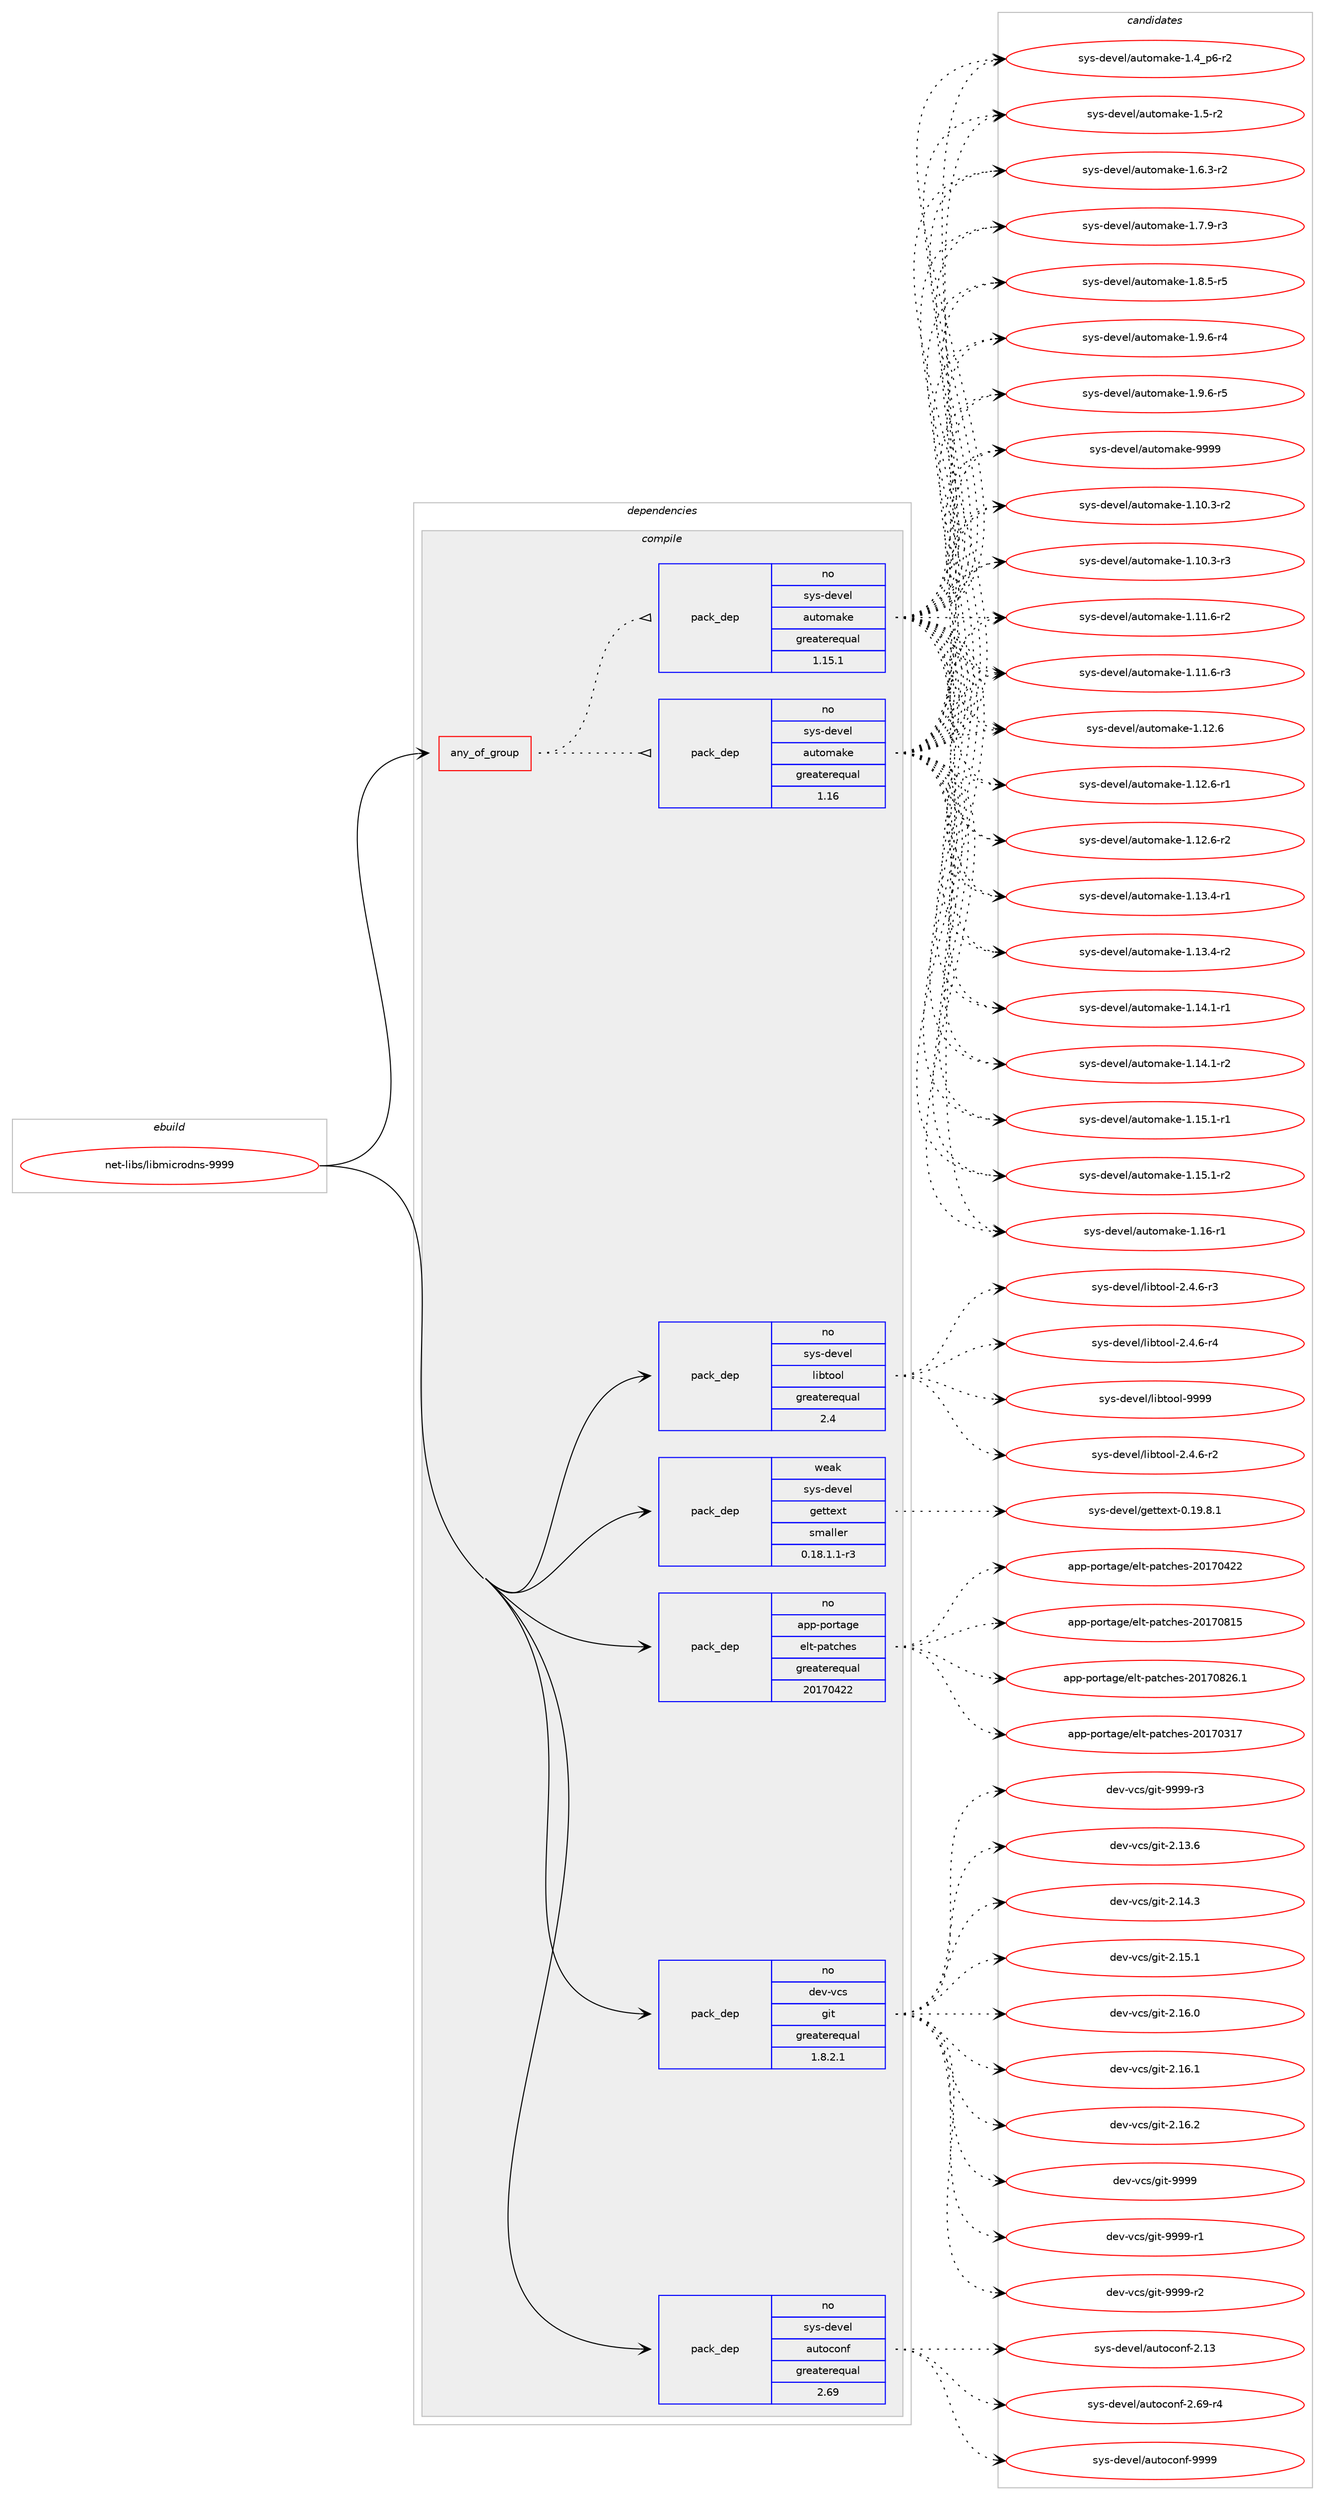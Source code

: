 digraph prolog {

# *************
# Graph options
# *************

newrank=true;
concentrate=true;
compound=true;
graph [rankdir=LR,fontname=Helvetica,fontsize=10,ranksep=1.5];#, ranksep=2.5, nodesep=0.2];
edge  [arrowhead=vee];
node  [fontname=Helvetica,fontsize=10];

# **********
# The ebuild
# **********

subgraph cluster_leftcol {
color=gray;
rank=same;
label=<<i>ebuild</i>>;
id [label="net-libs/libmicrodns-9999", color=red, width=4, href="../net-libs/libmicrodns-9999.svg"];
}

# ****************
# The dependencies
# ****************

subgraph cluster_midcol {
color=gray;
label=<<i>dependencies</i>>;
subgraph cluster_compile {
fillcolor="#eeeeee";
style=filled;
label=<<i>compile</i>>;
subgraph any16 {
dependency563 [label=<<TABLE BORDER="0" CELLBORDER="1" CELLSPACING="0" CELLPADDING="4"><TR><TD CELLPADDING="10">any_of_group</TD></TR></TABLE>>, shape=none, color=red];subgraph pack428 {
dependency564 [label=<<TABLE BORDER="0" CELLBORDER="1" CELLSPACING="0" CELLPADDING="4" WIDTH="220"><TR><TD ROWSPAN="6" CELLPADDING="30">pack_dep</TD></TR><TR><TD WIDTH="110">no</TD></TR><TR><TD>sys-devel</TD></TR><TR><TD>automake</TD></TR><TR><TD>greaterequal</TD></TR><TR><TD>1.16</TD></TR></TABLE>>, shape=none, color=blue];
}
dependency563:e -> dependency564:w [weight=20,style="dotted",arrowhead="oinv"];
subgraph pack429 {
dependency565 [label=<<TABLE BORDER="0" CELLBORDER="1" CELLSPACING="0" CELLPADDING="4" WIDTH="220"><TR><TD ROWSPAN="6" CELLPADDING="30">pack_dep</TD></TR><TR><TD WIDTH="110">no</TD></TR><TR><TD>sys-devel</TD></TR><TR><TD>automake</TD></TR><TR><TD>greaterequal</TD></TR><TR><TD>1.15.1</TD></TR></TABLE>>, shape=none, color=blue];
}
dependency563:e -> dependency565:w [weight=20,style="dotted",arrowhead="oinv"];
}
id:e -> dependency563:w [weight=20,style="solid",arrowhead="vee"];
subgraph pack430 {
dependency566 [label=<<TABLE BORDER="0" CELLBORDER="1" CELLSPACING="0" CELLPADDING="4" WIDTH="220"><TR><TD ROWSPAN="6" CELLPADDING="30">pack_dep</TD></TR><TR><TD WIDTH="110">no</TD></TR><TR><TD>app-portage</TD></TR><TR><TD>elt-patches</TD></TR><TR><TD>greaterequal</TD></TR><TR><TD>20170422</TD></TR></TABLE>>, shape=none, color=blue];
}
id:e -> dependency566:w [weight=20,style="solid",arrowhead="vee"];
subgraph pack431 {
dependency567 [label=<<TABLE BORDER="0" CELLBORDER="1" CELLSPACING="0" CELLPADDING="4" WIDTH="220"><TR><TD ROWSPAN="6" CELLPADDING="30">pack_dep</TD></TR><TR><TD WIDTH="110">no</TD></TR><TR><TD>dev-vcs</TD></TR><TR><TD>git</TD></TR><TR><TD>greaterequal</TD></TR><TR><TD>1.8.2.1</TD></TR></TABLE>>, shape=none, color=blue];
}
id:e -> dependency567:w [weight=20,style="solid",arrowhead="vee"];
subgraph pack432 {
dependency568 [label=<<TABLE BORDER="0" CELLBORDER="1" CELLSPACING="0" CELLPADDING="4" WIDTH="220"><TR><TD ROWSPAN="6" CELLPADDING="30">pack_dep</TD></TR><TR><TD WIDTH="110">no</TD></TR><TR><TD>sys-devel</TD></TR><TR><TD>autoconf</TD></TR><TR><TD>greaterequal</TD></TR><TR><TD>2.69</TD></TR></TABLE>>, shape=none, color=blue];
}
id:e -> dependency568:w [weight=20,style="solid",arrowhead="vee"];
subgraph pack433 {
dependency569 [label=<<TABLE BORDER="0" CELLBORDER="1" CELLSPACING="0" CELLPADDING="4" WIDTH="220"><TR><TD ROWSPAN="6" CELLPADDING="30">pack_dep</TD></TR><TR><TD WIDTH="110">no</TD></TR><TR><TD>sys-devel</TD></TR><TR><TD>libtool</TD></TR><TR><TD>greaterequal</TD></TR><TR><TD>2.4</TD></TR></TABLE>>, shape=none, color=blue];
}
id:e -> dependency569:w [weight=20,style="solid",arrowhead="vee"];
subgraph pack434 {
dependency570 [label=<<TABLE BORDER="0" CELLBORDER="1" CELLSPACING="0" CELLPADDING="4" WIDTH="220"><TR><TD ROWSPAN="6" CELLPADDING="30">pack_dep</TD></TR><TR><TD WIDTH="110">weak</TD></TR><TR><TD>sys-devel</TD></TR><TR><TD>gettext</TD></TR><TR><TD>smaller</TD></TR><TR><TD>0.18.1.1-r3</TD></TR></TABLE>>, shape=none, color=blue];
}
id:e -> dependency570:w [weight=20,style="solid",arrowhead="vee"];
}
subgraph cluster_compileandrun {
fillcolor="#eeeeee";
style=filled;
label=<<i>compile and run</i>>;
}
subgraph cluster_run {
fillcolor="#eeeeee";
style=filled;
label=<<i>run</i>>;
}
}

# **************
# The candidates
# **************

subgraph cluster_choices {
rank=same;
color=gray;
label=<<i>candidates</i>>;

subgraph choice428 {
color=black;
nodesep=1;
choice11512111545100101118101108479711711611110997107101454946494846514511450 [label="sys-devel/automake-1.10.3-r2", color=red, width=4,href="../sys-devel/automake-1.10.3-r2.svg"];
choice11512111545100101118101108479711711611110997107101454946494846514511451 [label="sys-devel/automake-1.10.3-r3", color=red, width=4,href="../sys-devel/automake-1.10.3-r3.svg"];
choice11512111545100101118101108479711711611110997107101454946494946544511450 [label="sys-devel/automake-1.11.6-r2", color=red, width=4,href="../sys-devel/automake-1.11.6-r2.svg"];
choice11512111545100101118101108479711711611110997107101454946494946544511451 [label="sys-devel/automake-1.11.6-r3", color=red, width=4,href="../sys-devel/automake-1.11.6-r3.svg"];
choice1151211154510010111810110847971171161111099710710145494649504654 [label="sys-devel/automake-1.12.6", color=red, width=4,href="../sys-devel/automake-1.12.6.svg"];
choice11512111545100101118101108479711711611110997107101454946495046544511449 [label="sys-devel/automake-1.12.6-r1", color=red, width=4,href="../sys-devel/automake-1.12.6-r1.svg"];
choice11512111545100101118101108479711711611110997107101454946495046544511450 [label="sys-devel/automake-1.12.6-r2", color=red, width=4,href="../sys-devel/automake-1.12.6-r2.svg"];
choice11512111545100101118101108479711711611110997107101454946495146524511449 [label="sys-devel/automake-1.13.4-r1", color=red, width=4,href="../sys-devel/automake-1.13.4-r1.svg"];
choice11512111545100101118101108479711711611110997107101454946495146524511450 [label="sys-devel/automake-1.13.4-r2", color=red, width=4,href="../sys-devel/automake-1.13.4-r2.svg"];
choice11512111545100101118101108479711711611110997107101454946495246494511449 [label="sys-devel/automake-1.14.1-r1", color=red, width=4,href="../sys-devel/automake-1.14.1-r1.svg"];
choice11512111545100101118101108479711711611110997107101454946495246494511450 [label="sys-devel/automake-1.14.1-r2", color=red, width=4,href="../sys-devel/automake-1.14.1-r2.svg"];
choice11512111545100101118101108479711711611110997107101454946495346494511449 [label="sys-devel/automake-1.15.1-r1", color=red, width=4,href="../sys-devel/automake-1.15.1-r1.svg"];
choice11512111545100101118101108479711711611110997107101454946495346494511450 [label="sys-devel/automake-1.15.1-r2", color=red, width=4,href="../sys-devel/automake-1.15.1-r2.svg"];
choice1151211154510010111810110847971171161111099710710145494649544511449 [label="sys-devel/automake-1.16-r1", color=red, width=4,href="../sys-devel/automake-1.16-r1.svg"];
choice115121115451001011181011084797117116111109971071014549465295112544511450 [label="sys-devel/automake-1.4_p6-r2", color=red, width=4,href="../sys-devel/automake-1.4_p6-r2.svg"];
choice11512111545100101118101108479711711611110997107101454946534511450 [label="sys-devel/automake-1.5-r2", color=red, width=4,href="../sys-devel/automake-1.5-r2.svg"];
choice115121115451001011181011084797117116111109971071014549465446514511450 [label="sys-devel/automake-1.6.3-r2", color=red, width=4,href="../sys-devel/automake-1.6.3-r2.svg"];
choice115121115451001011181011084797117116111109971071014549465546574511451 [label="sys-devel/automake-1.7.9-r3", color=red, width=4,href="../sys-devel/automake-1.7.9-r3.svg"];
choice115121115451001011181011084797117116111109971071014549465646534511453 [label="sys-devel/automake-1.8.5-r5", color=red, width=4,href="../sys-devel/automake-1.8.5-r5.svg"];
choice115121115451001011181011084797117116111109971071014549465746544511452 [label="sys-devel/automake-1.9.6-r4", color=red, width=4,href="../sys-devel/automake-1.9.6-r4.svg"];
choice115121115451001011181011084797117116111109971071014549465746544511453 [label="sys-devel/automake-1.9.6-r5", color=red, width=4,href="../sys-devel/automake-1.9.6-r5.svg"];
choice115121115451001011181011084797117116111109971071014557575757 [label="sys-devel/automake-9999", color=red, width=4,href="../sys-devel/automake-9999.svg"];
dependency564:e -> choice11512111545100101118101108479711711611110997107101454946494846514511450:w [style=dotted,weight="100"];
dependency564:e -> choice11512111545100101118101108479711711611110997107101454946494846514511451:w [style=dotted,weight="100"];
dependency564:e -> choice11512111545100101118101108479711711611110997107101454946494946544511450:w [style=dotted,weight="100"];
dependency564:e -> choice11512111545100101118101108479711711611110997107101454946494946544511451:w [style=dotted,weight="100"];
dependency564:e -> choice1151211154510010111810110847971171161111099710710145494649504654:w [style=dotted,weight="100"];
dependency564:e -> choice11512111545100101118101108479711711611110997107101454946495046544511449:w [style=dotted,weight="100"];
dependency564:e -> choice11512111545100101118101108479711711611110997107101454946495046544511450:w [style=dotted,weight="100"];
dependency564:e -> choice11512111545100101118101108479711711611110997107101454946495146524511449:w [style=dotted,weight="100"];
dependency564:e -> choice11512111545100101118101108479711711611110997107101454946495146524511450:w [style=dotted,weight="100"];
dependency564:e -> choice11512111545100101118101108479711711611110997107101454946495246494511449:w [style=dotted,weight="100"];
dependency564:e -> choice11512111545100101118101108479711711611110997107101454946495246494511450:w [style=dotted,weight="100"];
dependency564:e -> choice11512111545100101118101108479711711611110997107101454946495346494511449:w [style=dotted,weight="100"];
dependency564:e -> choice11512111545100101118101108479711711611110997107101454946495346494511450:w [style=dotted,weight="100"];
dependency564:e -> choice1151211154510010111810110847971171161111099710710145494649544511449:w [style=dotted,weight="100"];
dependency564:e -> choice115121115451001011181011084797117116111109971071014549465295112544511450:w [style=dotted,weight="100"];
dependency564:e -> choice11512111545100101118101108479711711611110997107101454946534511450:w [style=dotted,weight="100"];
dependency564:e -> choice115121115451001011181011084797117116111109971071014549465446514511450:w [style=dotted,weight="100"];
dependency564:e -> choice115121115451001011181011084797117116111109971071014549465546574511451:w [style=dotted,weight="100"];
dependency564:e -> choice115121115451001011181011084797117116111109971071014549465646534511453:w [style=dotted,weight="100"];
dependency564:e -> choice115121115451001011181011084797117116111109971071014549465746544511452:w [style=dotted,weight="100"];
dependency564:e -> choice115121115451001011181011084797117116111109971071014549465746544511453:w [style=dotted,weight="100"];
dependency564:e -> choice115121115451001011181011084797117116111109971071014557575757:w [style=dotted,weight="100"];
}
subgraph choice429 {
color=black;
nodesep=1;
choice11512111545100101118101108479711711611110997107101454946494846514511450 [label="sys-devel/automake-1.10.3-r2", color=red, width=4,href="../sys-devel/automake-1.10.3-r2.svg"];
choice11512111545100101118101108479711711611110997107101454946494846514511451 [label="sys-devel/automake-1.10.3-r3", color=red, width=4,href="../sys-devel/automake-1.10.3-r3.svg"];
choice11512111545100101118101108479711711611110997107101454946494946544511450 [label="sys-devel/automake-1.11.6-r2", color=red, width=4,href="../sys-devel/automake-1.11.6-r2.svg"];
choice11512111545100101118101108479711711611110997107101454946494946544511451 [label="sys-devel/automake-1.11.6-r3", color=red, width=4,href="../sys-devel/automake-1.11.6-r3.svg"];
choice1151211154510010111810110847971171161111099710710145494649504654 [label="sys-devel/automake-1.12.6", color=red, width=4,href="../sys-devel/automake-1.12.6.svg"];
choice11512111545100101118101108479711711611110997107101454946495046544511449 [label="sys-devel/automake-1.12.6-r1", color=red, width=4,href="../sys-devel/automake-1.12.6-r1.svg"];
choice11512111545100101118101108479711711611110997107101454946495046544511450 [label="sys-devel/automake-1.12.6-r2", color=red, width=4,href="../sys-devel/automake-1.12.6-r2.svg"];
choice11512111545100101118101108479711711611110997107101454946495146524511449 [label="sys-devel/automake-1.13.4-r1", color=red, width=4,href="../sys-devel/automake-1.13.4-r1.svg"];
choice11512111545100101118101108479711711611110997107101454946495146524511450 [label="sys-devel/automake-1.13.4-r2", color=red, width=4,href="../sys-devel/automake-1.13.4-r2.svg"];
choice11512111545100101118101108479711711611110997107101454946495246494511449 [label="sys-devel/automake-1.14.1-r1", color=red, width=4,href="../sys-devel/automake-1.14.1-r1.svg"];
choice11512111545100101118101108479711711611110997107101454946495246494511450 [label="sys-devel/automake-1.14.1-r2", color=red, width=4,href="../sys-devel/automake-1.14.1-r2.svg"];
choice11512111545100101118101108479711711611110997107101454946495346494511449 [label="sys-devel/automake-1.15.1-r1", color=red, width=4,href="../sys-devel/automake-1.15.1-r1.svg"];
choice11512111545100101118101108479711711611110997107101454946495346494511450 [label="sys-devel/automake-1.15.1-r2", color=red, width=4,href="../sys-devel/automake-1.15.1-r2.svg"];
choice1151211154510010111810110847971171161111099710710145494649544511449 [label="sys-devel/automake-1.16-r1", color=red, width=4,href="../sys-devel/automake-1.16-r1.svg"];
choice115121115451001011181011084797117116111109971071014549465295112544511450 [label="sys-devel/automake-1.4_p6-r2", color=red, width=4,href="../sys-devel/automake-1.4_p6-r2.svg"];
choice11512111545100101118101108479711711611110997107101454946534511450 [label="sys-devel/automake-1.5-r2", color=red, width=4,href="../sys-devel/automake-1.5-r2.svg"];
choice115121115451001011181011084797117116111109971071014549465446514511450 [label="sys-devel/automake-1.6.3-r2", color=red, width=4,href="../sys-devel/automake-1.6.3-r2.svg"];
choice115121115451001011181011084797117116111109971071014549465546574511451 [label="sys-devel/automake-1.7.9-r3", color=red, width=4,href="../sys-devel/automake-1.7.9-r3.svg"];
choice115121115451001011181011084797117116111109971071014549465646534511453 [label="sys-devel/automake-1.8.5-r5", color=red, width=4,href="../sys-devel/automake-1.8.5-r5.svg"];
choice115121115451001011181011084797117116111109971071014549465746544511452 [label="sys-devel/automake-1.9.6-r4", color=red, width=4,href="../sys-devel/automake-1.9.6-r4.svg"];
choice115121115451001011181011084797117116111109971071014549465746544511453 [label="sys-devel/automake-1.9.6-r5", color=red, width=4,href="../sys-devel/automake-1.9.6-r5.svg"];
choice115121115451001011181011084797117116111109971071014557575757 [label="sys-devel/automake-9999", color=red, width=4,href="../sys-devel/automake-9999.svg"];
dependency565:e -> choice11512111545100101118101108479711711611110997107101454946494846514511450:w [style=dotted,weight="100"];
dependency565:e -> choice11512111545100101118101108479711711611110997107101454946494846514511451:w [style=dotted,weight="100"];
dependency565:e -> choice11512111545100101118101108479711711611110997107101454946494946544511450:w [style=dotted,weight="100"];
dependency565:e -> choice11512111545100101118101108479711711611110997107101454946494946544511451:w [style=dotted,weight="100"];
dependency565:e -> choice1151211154510010111810110847971171161111099710710145494649504654:w [style=dotted,weight="100"];
dependency565:e -> choice11512111545100101118101108479711711611110997107101454946495046544511449:w [style=dotted,weight="100"];
dependency565:e -> choice11512111545100101118101108479711711611110997107101454946495046544511450:w [style=dotted,weight="100"];
dependency565:e -> choice11512111545100101118101108479711711611110997107101454946495146524511449:w [style=dotted,weight="100"];
dependency565:e -> choice11512111545100101118101108479711711611110997107101454946495146524511450:w [style=dotted,weight="100"];
dependency565:e -> choice11512111545100101118101108479711711611110997107101454946495246494511449:w [style=dotted,weight="100"];
dependency565:e -> choice11512111545100101118101108479711711611110997107101454946495246494511450:w [style=dotted,weight="100"];
dependency565:e -> choice11512111545100101118101108479711711611110997107101454946495346494511449:w [style=dotted,weight="100"];
dependency565:e -> choice11512111545100101118101108479711711611110997107101454946495346494511450:w [style=dotted,weight="100"];
dependency565:e -> choice1151211154510010111810110847971171161111099710710145494649544511449:w [style=dotted,weight="100"];
dependency565:e -> choice115121115451001011181011084797117116111109971071014549465295112544511450:w [style=dotted,weight="100"];
dependency565:e -> choice11512111545100101118101108479711711611110997107101454946534511450:w [style=dotted,weight="100"];
dependency565:e -> choice115121115451001011181011084797117116111109971071014549465446514511450:w [style=dotted,weight="100"];
dependency565:e -> choice115121115451001011181011084797117116111109971071014549465546574511451:w [style=dotted,weight="100"];
dependency565:e -> choice115121115451001011181011084797117116111109971071014549465646534511453:w [style=dotted,weight="100"];
dependency565:e -> choice115121115451001011181011084797117116111109971071014549465746544511452:w [style=dotted,weight="100"];
dependency565:e -> choice115121115451001011181011084797117116111109971071014549465746544511453:w [style=dotted,weight="100"];
dependency565:e -> choice115121115451001011181011084797117116111109971071014557575757:w [style=dotted,weight="100"];
}
subgraph choice430 {
color=black;
nodesep=1;
choice97112112451121111141169710310147101108116451129711699104101115455048495548514955 [label="app-portage/elt-patches-20170317", color=red, width=4,href="../app-portage/elt-patches-20170317.svg"];
choice97112112451121111141169710310147101108116451129711699104101115455048495548525050 [label="app-portage/elt-patches-20170422", color=red, width=4,href="../app-portage/elt-patches-20170422.svg"];
choice97112112451121111141169710310147101108116451129711699104101115455048495548564953 [label="app-portage/elt-patches-20170815", color=red, width=4,href="../app-portage/elt-patches-20170815.svg"];
choice971121124511211111411697103101471011081164511297116991041011154550484955485650544649 [label="app-portage/elt-patches-20170826.1", color=red, width=4,href="../app-portage/elt-patches-20170826.1.svg"];
dependency566:e -> choice97112112451121111141169710310147101108116451129711699104101115455048495548514955:w [style=dotted,weight="100"];
dependency566:e -> choice97112112451121111141169710310147101108116451129711699104101115455048495548525050:w [style=dotted,weight="100"];
dependency566:e -> choice97112112451121111141169710310147101108116451129711699104101115455048495548564953:w [style=dotted,weight="100"];
dependency566:e -> choice971121124511211111411697103101471011081164511297116991041011154550484955485650544649:w [style=dotted,weight="100"];
}
subgraph choice431 {
color=black;
nodesep=1;
choice10010111845118991154710310511645504649514654 [label="dev-vcs/git-2.13.6", color=red, width=4,href="../dev-vcs/git-2.13.6.svg"];
choice10010111845118991154710310511645504649524651 [label="dev-vcs/git-2.14.3", color=red, width=4,href="../dev-vcs/git-2.14.3.svg"];
choice10010111845118991154710310511645504649534649 [label="dev-vcs/git-2.15.1", color=red, width=4,href="../dev-vcs/git-2.15.1.svg"];
choice10010111845118991154710310511645504649544648 [label="dev-vcs/git-2.16.0", color=red, width=4,href="../dev-vcs/git-2.16.0.svg"];
choice10010111845118991154710310511645504649544649 [label="dev-vcs/git-2.16.1", color=red, width=4,href="../dev-vcs/git-2.16.1.svg"];
choice10010111845118991154710310511645504649544650 [label="dev-vcs/git-2.16.2", color=red, width=4,href="../dev-vcs/git-2.16.2.svg"];
choice1001011184511899115471031051164557575757 [label="dev-vcs/git-9999", color=red, width=4,href="../dev-vcs/git-9999.svg"];
choice10010111845118991154710310511645575757574511449 [label="dev-vcs/git-9999-r1", color=red, width=4,href="../dev-vcs/git-9999-r1.svg"];
choice10010111845118991154710310511645575757574511450 [label="dev-vcs/git-9999-r2", color=red, width=4,href="../dev-vcs/git-9999-r2.svg"];
choice10010111845118991154710310511645575757574511451 [label="dev-vcs/git-9999-r3", color=red, width=4,href="../dev-vcs/git-9999-r3.svg"];
dependency567:e -> choice10010111845118991154710310511645504649514654:w [style=dotted,weight="100"];
dependency567:e -> choice10010111845118991154710310511645504649524651:w [style=dotted,weight="100"];
dependency567:e -> choice10010111845118991154710310511645504649534649:w [style=dotted,weight="100"];
dependency567:e -> choice10010111845118991154710310511645504649544648:w [style=dotted,weight="100"];
dependency567:e -> choice10010111845118991154710310511645504649544649:w [style=dotted,weight="100"];
dependency567:e -> choice10010111845118991154710310511645504649544650:w [style=dotted,weight="100"];
dependency567:e -> choice1001011184511899115471031051164557575757:w [style=dotted,weight="100"];
dependency567:e -> choice10010111845118991154710310511645575757574511449:w [style=dotted,weight="100"];
dependency567:e -> choice10010111845118991154710310511645575757574511450:w [style=dotted,weight="100"];
dependency567:e -> choice10010111845118991154710310511645575757574511451:w [style=dotted,weight="100"];
}
subgraph choice432 {
color=black;
nodesep=1;
choice115121115451001011181011084797117116111991111101024550464951 [label="sys-devel/autoconf-2.13", color=red, width=4,href="../sys-devel/autoconf-2.13.svg"];
choice1151211154510010111810110847971171161119911111010245504654574511452 [label="sys-devel/autoconf-2.69-r4", color=red, width=4,href="../sys-devel/autoconf-2.69-r4.svg"];
choice115121115451001011181011084797117116111991111101024557575757 [label="sys-devel/autoconf-9999", color=red, width=4,href="../sys-devel/autoconf-9999.svg"];
dependency568:e -> choice115121115451001011181011084797117116111991111101024550464951:w [style=dotted,weight="100"];
dependency568:e -> choice1151211154510010111810110847971171161119911111010245504654574511452:w [style=dotted,weight="100"];
dependency568:e -> choice115121115451001011181011084797117116111991111101024557575757:w [style=dotted,weight="100"];
}
subgraph choice433 {
color=black;
nodesep=1;
choice1151211154510010111810110847108105981161111111084550465246544511450 [label="sys-devel/libtool-2.4.6-r2", color=red, width=4,href="../sys-devel/libtool-2.4.6-r2.svg"];
choice1151211154510010111810110847108105981161111111084550465246544511451 [label="sys-devel/libtool-2.4.6-r3", color=red, width=4,href="../sys-devel/libtool-2.4.6-r3.svg"];
choice1151211154510010111810110847108105981161111111084550465246544511452 [label="sys-devel/libtool-2.4.6-r4", color=red, width=4,href="../sys-devel/libtool-2.4.6-r4.svg"];
choice1151211154510010111810110847108105981161111111084557575757 [label="sys-devel/libtool-9999", color=red, width=4,href="../sys-devel/libtool-9999.svg"];
dependency569:e -> choice1151211154510010111810110847108105981161111111084550465246544511450:w [style=dotted,weight="100"];
dependency569:e -> choice1151211154510010111810110847108105981161111111084550465246544511451:w [style=dotted,weight="100"];
dependency569:e -> choice1151211154510010111810110847108105981161111111084550465246544511452:w [style=dotted,weight="100"];
dependency569:e -> choice1151211154510010111810110847108105981161111111084557575757:w [style=dotted,weight="100"];
}
subgraph choice434 {
color=black;
nodesep=1;
choice1151211154510010111810110847103101116116101120116454846495746564649 [label="sys-devel/gettext-0.19.8.1", color=red, width=4,href="../sys-devel/gettext-0.19.8.1.svg"];
dependency570:e -> choice1151211154510010111810110847103101116116101120116454846495746564649:w [style=dotted,weight="100"];
}
}

}
